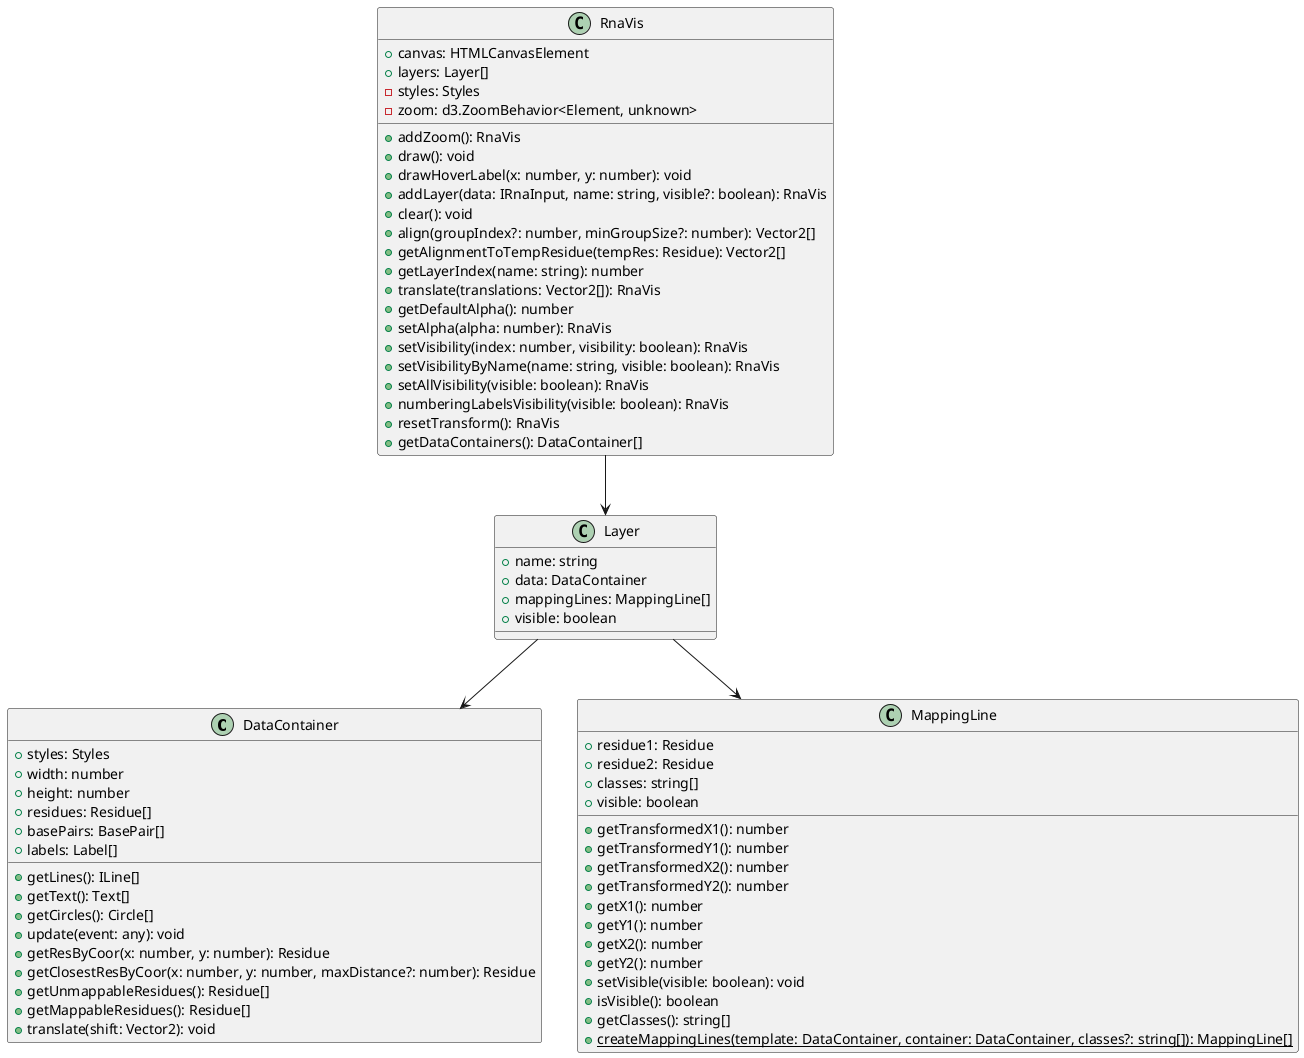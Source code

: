 @startuml
class DataContainer {
    +styles: Styles
    +width: number
    +height: number
    +residues: Residue[]
    +basePairs: BasePair[]
    +labels: Label[]
    +getLines(): ILine[]
    +getText(): Text[]
    +getCircles(): Circle[]
    +update(event: any): void
    +getResByCoor(x: number, y: number): Residue
    +getClosestResByCoor(x: number, y: number, maxDistance?: number): Residue
    +getUnmappableResidues(): Residue[]
    +getMappableResidues(): Residue[]
    +translate(shift: Vector2): void
}
class MappingLine {
    +residue1: Residue
    +residue2: Residue
    +classes: string[]
    +visible: boolean
    +getTransformedX1(): number
    +getTransformedY1(): number
    +getTransformedX2(): number
    +getTransformedY2(): number
    +getX1(): number
    +getY1(): number
    +getX2(): number
    +getY2(): number
    +setVisible(visible: boolean): void
    +isVisible(): boolean
    +getClasses(): string[]
    +{static} createMappingLines(template: DataContainer, container: DataContainer, classes?: string[]): MappingLine[]
}
class Layer {
    +name: string
    +data: DataContainer
    +mappingLines: MappingLine[]
    +visible: boolean
}
class RnaVis {
    +canvas: HTMLCanvasElement
    +layers: Layer[]
    -styles: Styles
    -zoom: d3.ZoomBehavior<Element, unknown>
    +addZoom(): RnaVis
    +draw(): void
    +drawHoverLabel(x: number, y: number): void
    +addLayer(data: IRnaInput, name: string, visible?: boolean): RnaVis
    +clear(): void
    +align(groupIndex?: number, minGroupSize?: number): Vector2[]
    +getAlignmentToTempResidue(tempRes: Residue): Vector2[]
    +getLayerIndex(name: string): number
    +translate(translations: Vector2[]): RnaVis
    +getDefaultAlpha(): number
    +setAlpha(alpha: number): RnaVis
    +setVisibility(index: number, visibility: boolean): RnaVis
    +setVisibilityByName(name: string, visible: boolean): RnaVis
    +setAllVisibility(visible: boolean): RnaVis
    +numberingLabelsVisibility(visible: boolean): RnaVis
    +resetTransform(): RnaVis
    +getDataContainers(): DataContainer[]
}
Layer --> DataContainer
Layer --> MappingLine
RnaVis --> Layer
@enduml
